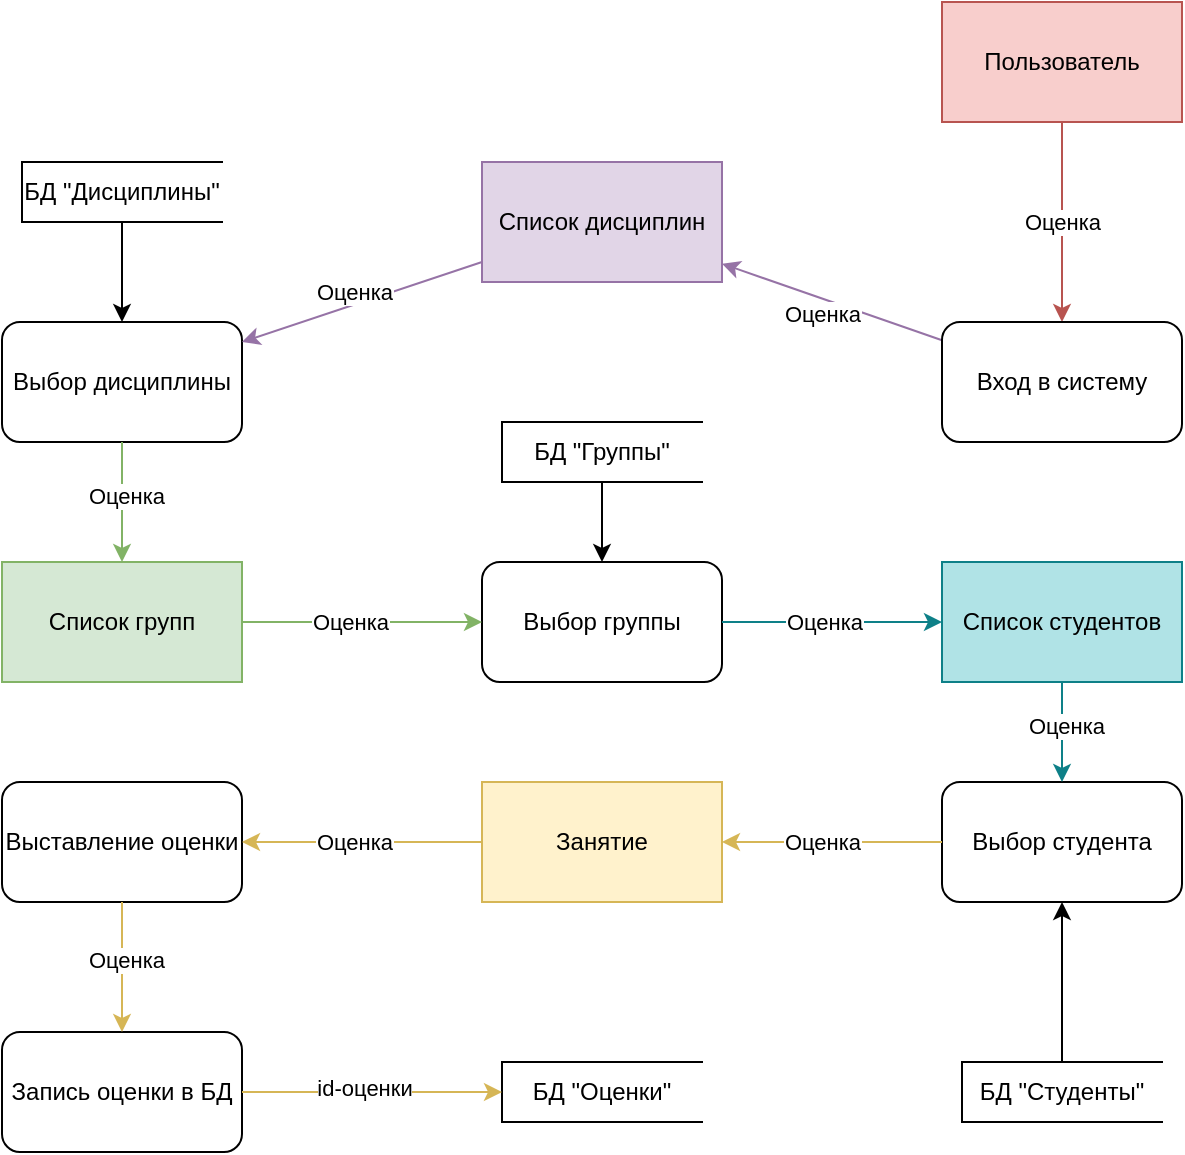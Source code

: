 <mxfile version="24.0.2" type="github">
  <diagram name="Page-1" id="b520641d-4fe3-3701-9064-5fc419738815">
    <mxGraphModel dx="1434" dy="780" grid="1" gridSize="10" guides="1" tooltips="1" connect="1" arrows="1" fold="1" page="1" pageScale="1" pageWidth="1100" pageHeight="850" background="none" math="0" shadow="0">
      <root>
        <mxCell id="0" />
        <mxCell id="1" parent="0" />
        <mxCell id="b_F4dURQBTjM9Oca2xMt-4" value="Оценка" style="endArrow=classic;html=1;rounded=0;fillColor=#f8cecc;strokeColor=#b85450;" parent="1" source="bTcwkVWUkX61w4VSY5Kk-21" target="CqNfZVHUQwYpoBIwV9kr-9" edge="1">
          <mxGeometry width="50" height="50" relative="1" as="geometry">
            <mxPoint x="840" y="70" as="sourcePoint" />
            <mxPoint x="970" y="70" as="targetPoint" />
          </mxGeometry>
        </mxCell>
        <mxCell id="b_F4dURQBTjM9Oca2xMt-7" value="Запись оценки в БД" style="rounded=1;whiteSpace=wrap;html=1;" parent="1" vertex="1">
          <mxGeometry x="170" y="595" width="120" height="60" as="geometry" />
        </mxCell>
        <mxCell id="b_F4dURQBTjM9Oca2xMt-8" value="БД &quot;Оценки&quot;" style="html=1;dashed=0;whiteSpace=wrap;shape=partialRectangle;right=0;" parent="1" vertex="1">
          <mxGeometry x="420" y="610" width="100" height="30" as="geometry" />
        </mxCell>
        <mxCell id="b_F4dURQBTjM9Oca2xMt-10" value="" style="endArrow=classic;html=1;rounded=0;fillColor=#fff2cc;strokeColor=#d6b656;" parent="1" source="b_F4dURQBTjM9Oca2xMt-7" target="b_F4dURQBTjM9Oca2xMt-8" edge="1">
          <mxGeometry width="50" height="50" relative="1" as="geometry">
            <mxPoint x="430" y="480" as="sourcePoint" />
            <mxPoint x="430" y="575" as="targetPoint" />
          </mxGeometry>
        </mxCell>
        <mxCell id="b_F4dURQBTjM9Oca2xMt-12" value="id-оценки" style="edgeLabel;html=1;align=center;verticalAlign=middle;resizable=0;points=[];" parent="b_F4dURQBTjM9Oca2xMt-10" vertex="1" connectable="0">
          <mxGeometry x="-0.061" y="2" relative="1" as="geometry">
            <mxPoint as="offset" />
          </mxGeometry>
        </mxCell>
        <mxCell id="b_F4dURQBTjM9Oca2xMt-16" value="Список дисциплин" style="html=1;dashed=0;whiteSpace=wrap;fillColor=#e1d5e7;strokeColor=#9673a6;" parent="1" vertex="1">
          <mxGeometry x="410" y="160" width="120" height="60" as="geometry" />
        </mxCell>
        <mxCell id="b_F4dURQBTjM9Oca2xMt-17" value="Выбор дисциплины" style="rounded=1;whiteSpace=wrap;html=1;" parent="1" vertex="1">
          <mxGeometry x="170" y="240" width="120" height="60" as="geometry" />
        </mxCell>
        <mxCell id="b_F4dURQBTjM9Oca2xMt-18" value="Список групп" style="html=1;dashed=0;whiteSpace=wrap;fillColor=#d5e8d4;strokeColor=#82b366;" parent="1" vertex="1">
          <mxGeometry x="170" y="360" width="120" height="60" as="geometry" />
        </mxCell>
        <mxCell id="b_F4dURQBTjM9Oca2xMt-19" value="Выбор группы" style="rounded=1;whiteSpace=wrap;html=1;" parent="1" vertex="1">
          <mxGeometry x="410" y="360" width="120" height="60" as="geometry" />
        </mxCell>
        <mxCell id="b_F4dURQBTjM9Oca2xMt-20" value="Список студентов" style="html=1;dashed=0;whiteSpace=wrap;fillColor=#b0e3e6;strokeColor=#0e8088;" parent="1" vertex="1">
          <mxGeometry x="640" y="360" width="120" height="60" as="geometry" />
        </mxCell>
        <mxCell id="b_F4dURQBTjM9Oca2xMt-21" value="Выбор студента" style="rounded=1;whiteSpace=wrap;html=1;" parent="1" vertex="1">
          <mxGeometry x="640" y="470" width="120" height="60" as="geometry" />
        </mxCell>
        <mxCell id="bTcwkVWUkX61w4VSY5Kk-1" value="Занятие" style="html=1;dashed=0;whiteSpace=wrap;fillColor=#fff2cc;strokeColor=#d6b656;" parent="1" vertex="1">
          <mxGeometry x="410" y="470" width="120" height="60" as="geometry" />
        </mxCell>
        <mxCell id="bTcwkVWUkX61w4VSY5Kk-2" value="Выставление оценки" style="rounded=1;whiteSpace=wrap;html=1;" parent="1" vertex="1">
          <mxGeometry x="170" y="470" width="120" height="60" as="geometry" />
        </mxCell>
        <mxCell id="bTcwkVWUkX61w4VSY5Kk-3" value="" style="endArrow=classic;html=1;rounded=0;fillColor=#e1d5e7;strokeColor=#9673a6;" parent="1" source="CqNfZVHUQwYpoBIwV9kr-9" target="b_F4dURQBTjM9Oca2xMt-16" edge="1">
          <mxGeometry width="50" height="50" relative="1" as="geometry">
            <mxPoint x="640" y="270" as="sourcePoint" />
            <mxPoint x="650" y="155" as="targetPoint" />
          </mxGeometry>
        </mxCell>
        <mxCell id="bTcwkVWUkX61w4VSY5Kk-4" value="Оценка" style="edgeLabel;html=1;align=center;verticalAlign=middle;resizable=0;points=[];" parent="bTcwkVWUkX61w4VSY5Kk-3" vertex="1" connectable="0">
          <mxGeometry x="-0.283" relative="1" as="geometry">
            <mxPoint x="-21" as="offset" />
          </mxGeometry>
        </mxCell>
        <mxCell id="bTcwkVWUkX61w4VSY5Kk-5" value="" style="endArrow=classic;html=1;rounded=0;fillColor=#e1d5e7;strokeColor=#9673a6;" parent="1" source="b_F4dURQBTjM9Oca2xMt-16" target="b_F4dURQBTjM9Oca2xMt-17" edge="1">
          <mxGeometry width="50" height="50" relative="1" as="geometry">
            <mxPoint x="650" y="280" as="sourcePoint" />
            <mxPoint x="540" y="280" as="targetPoint" />
          </mxGeometry>
        </mxCell>
        <mxCell id="bTcwkVWUkX61w4VSY5Kk-6" value="Оценка" style="edgeLabel;html=1;align=center;verticalAlign=middle;resizable=0;points=[];" parent="bTcwkVWUkX61w4VSY5Kk-5" vertex="1" connectable="0">
          <mxGeometry x="-0.283" relative="1" as="geometry">
            <mxPoint x="-21" as="offset" />
          </mxGeometry>
        </mxCell>
        <mxCell id="bTcwkVWUkX61w4VSY5Kk-7" value="" style="endArrow=classic;html=1;rounded=0;fillColor=#d5e8d4;strokeColor=#82b366;" parent="1" source="b_F4dURQBTjM9Oca2xMt-17" target="b_F4dURQBTjM9Oca2xMt-18" edge="1">
          <mxGeometry width="50" height="50" relative="1" as="geometry">
            <mxPoint x="710" y="185" as="sourcePoint" />
            <mxPoint x="710" y="250" as="targetPoint" />
          </mxGeometry>
        </mxCell>
        <mxCell id="bTcwkVWUkX61w4VSY5Kk-8" value="Оценка" style="edgeLabel;html=1;align=center;verticalAlign=middle;resizable=0;points=[];" parent="bTcwkVWUkX61w4VSY5Kk-7" vertex="1" connectable="0">
          <mxGeometry x="-0.116" y="2" relative="1" as="geometry">
            <mxPoint as="offset" />
          </mxGeometry>
        </mxCell>
        <mxCell id="bTcwkVWUkX61w4VSY5Kk-9" value="" style="endArrow=classic;html=1;rounded=0;fillColor=#d5e8d4;strokeColor=#82b366;" parent="1" source="b_F4dURQBTjM9Oca2xMt-18" target="b_F4dURQBTjM9Oca2xMt-19" edge="1">
          <mxGeometry width="50" height="50" relative="1" as="geometry">
            <mxPoint x="540" y="155" as="sourcePoint" />
            <mxPoint x="650" y="155" as="targetPoint" />
          </mxGeometry>
        </mxCell>
        <mxCell id="bTcwkVWUkX61w4VSY5Kk-10" value="Оценка" style="edgeLabel;html=1;align=center;verticalAlign=middle;resizable=0;points=[];" parent="bTcwkVWUkX61w4VSY5Kk-9" vertex="1" connectable="0">
          <mxGeometry x="-0.283" relative="1" as="geometry">
            <mxPoint x="11" as="offset" />
          </mxGeometry>
        </mxCell>
        <mxCell id="bTcwkVWUkX61w4VSY5Kk-11" value="" style="endArrow=classic;html=1;rounded=0;fillColor=#b0e3e6;strokeColor=#0e8088;" parent="1" source="b_F4dURQBTjM9Oca2xMt-19" target="b_F4dURQBTjM9Oca2xMt-20" edge="1">
          <mxGeometry width="50" height="50" relative="1" as="geometry">
            <mxPoint x="550" y="165" as="sourcePoint" />
            <mxPoint x="660" y="165" as="targetPoint" />
          </mxGeometry>
        </mxCell>
        <mxCell id="bTcwkVWUkX61w4VSY5Kk-12" value="Оценка" style="edgeLabel;html=1;align=center;verticalAlign=middle;resizable=0;points=[];" parent="bTcwkVWUkX61w4VSY5Kk-11" vertex="1" connectable="0">
          <mxGeometry x="-0.283" relative="1" as="geometry">
            <mxPoint x="11" as="offset" />
          </mxGeometry>
        </mxCell>
        <mxCell id="bTcwkVWUkX61w4VSY5Kk-13" value="" style="endArrow=classic;html=1;rounded=0;fillColor=#fff2cc;strokeColor=#d6b656;" parent="1" source="b_F4dURQBTjM9Oca2xMt-21" target="bTcwkVWUkX61w4VSY5Kk-1" edge="1">
          <mxGeometry width="50" height="50" relative="1" as="geometry">
            <mxPoint x="650" y="280" as="sourcePoint" />
            <mxPoint x="540" y="280" as="targetPoint" />
          </mxGeometry>
        </mxCell>
        <mxCell id="bTcwkVWUkX61w4VSY5Kk-14" value="Оценка" style="edgeLabel;html=1;align=center;verticalAlign=middle;resizable=0;points=[];" parent="bTcwkVWUkX61w4VSY5Kk-13" vertex="1" connectable="0">
          <mxGeometry x="-0.283" relative="1" as="geometry">
            <mxPoint x="-21" as="offset" />
          </mxGeometry>
        </mxCell>
        <mxCell id="bTcwkVWUkX61w4VSY5Kk-15" value="" style="endArrow=classic;html=1;rounded=0;fillColor=#fff2cc;strokeColor=#d6b656;" parent="1" source="bTcwkVWUkX61w4VSY5Kk-1" target="bTcwkVWUkX61w4VSY5Kk-2" edge="1">
          <mxGeometry width="50" height="50" relative="1" as="geometry">
            <mxPoint x="650" y="510" as="sourcePoint" />
            <mxPoint x="540" y="510" as="targetPoint" />
          </mxGeometry>
        </mxCell>
        <mxCell id="bTcwkVWUkX61w4VSY5Kk-16" value="Оценка" style="edgeLabel;html=1;align=center;verticalAlign=middle;resizable=0;points=[];" parent="bTcwkVWUkX61w4VSY5Kk-15" vertex="1" connectable="0">
          <mxGeometry x="-0.283" relative="1" as="geometry">
            <mxPoint x="-21" as="offset" />
          </mxGeometry>
        </mxCell>
        <mxCell id="bTcwkVWUkX61w4VSY5Kk-17" value="" style="endArrow=classic;html=1;rounded=0;fillColor=#b0e3e6;strokeColor=#0e8088;" parent="1" source="b_F4dURQBTjM9Oca2xMt-20" target="b_F4dURQBTjM9Oca2xMt-21" edge="1">
          <mxGeometry width="50" height="50" relative="1" as="geometry">
            <mxPoint x="710" y="185" as="sourcePoint" />
            <mxPoint x="710" y="250" as="targetPoint" />
          </mxGeometry>
        </mxCell>
        <mxCell id="bTcwkVWUkX61w4VSY5Kk-18" value="Оценка" style="edgeLabel;html=1;align=center;verticalAlign=middle;resizable=0;points=[];" parent="bTcwkVWUkX61w4VSY5Kk-17" vertex="1" connectable="0">
          <mxGeometry x="-0.116" y="2" relative="1" as="geometry">
            <mxPoint as="offset" />
          </mxGeometry>
        </mxCell>
        <mxCell id="bTcwkVWUkX61w4VSY5Kk-19" value="" style="endArrow=classic;html=1;rounded=0;fillColor=#fff2cc;strokeColor=#d6b656;" parent="1" source="bTcwkVWUkX61w4VSY5Kk-2" target="b_F4dURQBTjM9Oca2xMt-7" edge="1">
          <mxGeometry width="50" height="50" relative="1" as="geometry">
            <mxPoint x="720" y="195" as="sourcePoint" />
            <mxPoint x="720" y="260" as="targetPoint" />
          </mxGeometry>
        </mxCell>
        <mxCell id="bTcwkVWUkX61w4VSY5Kk-20" value="Оценка" style="edgeLabel;html=1;align=center;verticalAlign=middle;resizable=0;points=[];" parent="bTcwkVWUkX61w4VSY5Kk-19" vertex="1" connectable="0">
          <mxGeometry x="-0.116" y="2" relative="1" as="geometry">
            <mxPoint as="offset" />
          </mxGeometry>
        </mxCell>
        <mxCell id="bTcwkVWUkX61w4VSY5Kk-21" value="Пользователь" style="rounded=0;whiteSpace=wrap;html=1;fillColor=#f8cecc;strokeColor=#b85450;" parent="1" vertex="1">
          <mxGeometry x="640" y="80" width="120" height="60" as="geometry" />
        </mxCell>
        <mxCell id="CqNfZVHUQwYpoBIwV9kr-1" value="БД &quot;Дисциплины&quot;" style="html=1;dashed=0;whiteSpace=wrap;shape=partialRectangle;right=0;" vertex="1" parent="1">
          <mxGeometry x="180" y="160" width="100" height="30" as="geometry" />
        </mxCell>
        <mxCell id="CqNfZVHUQwYpoBIwV9kr-2" value="" style="endArrow=classic;html=1;rounded=0;" edge="1" parent="1" source="CqNfZVHUQwYpoBIwV9kr-1" target="b_F4dURQBTjM9Oca2xMt-17">
          <mxGeometry width="50" height="50" relative="1" as="geometry">
            <mxPoint x="480" y="420" as="sourcePoint" />
            <mxPoint x="530" y="370" as="targetPoint" />
          </mxGeometry>
        </mxCell>
        <mxCell id="CqNfZVHUQwYpoBIwV9kr-4" value="БД &quot;Группы&quot;" style="html=1;dashed=0;whiteSpace=wrap;shape=partialRectangle;right=0;" vertex="1" parent="1">
          <mxGeometry x="420" y="290" width="100" height="30" as="geometry" />
        </mxCell>
        <mxCell id="CqNfZVHUQwYpoBIwV9kr-5" value="" style="endArrow=classic;html=1;rounded=0;" edge="1" parent="1" source="CqNfZVHUQwYpoBIwV9kr-4" target="b_F4dURQBTjM9Oca2xMt-19">
          <mxGeometry width="50" height="50" relative="1" as="geometry">
            <mxPoint x="480" y="420" as="sourcePoint" />
            <mxPoint x="530" y="370" as="targetPoint" />
          </mxGeometry>
        </mxCell>
        <mxCell id="CqNfZVHUQwYpoBIwV9kr-7" value="БД &quot;Студенты&quot;" style="html=1;dashed=0;whiteSpace=wrap;shape=partialRectangle;right=0;" vertex="1" parent="1">
          <mxGeometry x="650" y="610" width="100" height="30" as="geometry" />
        </mxCell>
        <mxCell id="CqNfZVHUQwYpoBIwV9kr-8" value="" style="endArrow=classic;html=1;rounded=0;" edge="1" parent="1" source="CqNfZVHUQwYpoBIwV9kr-7" target="b_F4dURQBTjM9Oca2xMt-21">
          <mxGeometry width="50" height="50" relative="1" as="geometry">
            <mxPoint x="480" y="420" as="sourcePoint" />
            <mxPoint x="530" y="370" as="targetPoint" />
          </mxGeometry>
        </mxCell>
        <mxCell id="CqNfZVHUQwYpoBIwV9kr-9" value="Вход в систему" style="rounded=1;whiteSpace=wrap;html=1;" vertex="1" parent="1">
          <mxGeometry x="640" y="240" width="120" height="60" as="geometry" />
        </mxCell>
      </root>
    </mxGraphModel>
  </diagram>
</mxfile>
